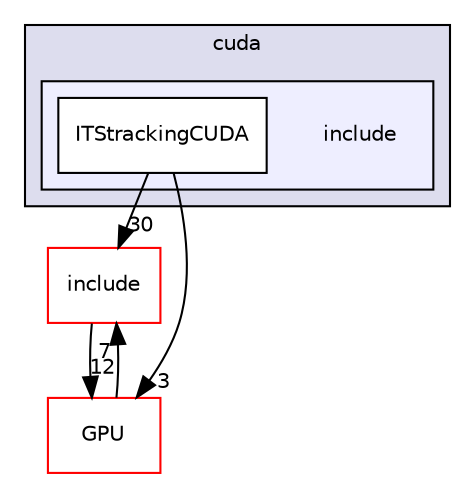 digraph "/home/travis/build/AliceO2Group/AliceO2/Detectors/ITSMFT/ITS/tracking/cuda/include" {
  bgcolor=transparent;
  compound=true
  node [ fontsize="10", fontname="Helvetica"];
  edge [ labelfontsize="10", labelfontname="Helvetica"];
  subgraph clusterdir_137c8287a1d8b04d8ba0df0480706c08 {
    graph [ bgcolor="#ddddee", pencolor="black", label="cuda" fontname="Helvetica", fontsize="10", URL="dir_137c8287a1d8b04d8ba0df0480706c08.html"]
  subgraph clusterdir_bccd31a20802342bc472d5c92186a3f8 {
    graph [ bgcolor="#eeeeff", pencolor="black", label="" URL="dir_bccd31a20802342bc472d5c92186a3f8.html"];
    dir_bccd31a20802342bc472d5c92186a3f8 [shape=plaintext label="include"];
    dir_3bdffa002291626711552570056460cb [shape=box label="ITStrackingCUDA" color="black" fillcolor="white" style="filled" URL="dir_3bdffa002291626711552570056460cb.html"];
  }
  }
  dir_6ff49626c189e19df9a205eb87521670 [shape=box label="include" color="red" URL="dir_6ff49626c189e19df9a205eb87521670.html"];
  dir_f511f1e9c03c071966ae594f00bbc5e0 [shape=box label="GPU" color="red" URL="dir_f511f1e9c03c071966ae594f00bbc5e0.html"];
  dir_3bdffa002291626711552570056460cb->dir_6ff49626c189e19df9a205eb87521670 [headlabel="30", labeldistance=1.5 headhref="dir_000058_000126.html"];
  dir_3bdffa002291626711552570056460cb->dir_f511f1e9c03c071966ae594f00bbc5e0 [headlabel="3", labeldistance=1.5 headhref="dir_000058_000758.html"];
  dir_6ff49626c189e19df9a205eb87521670->dir_f511f1e9c03c071966ae594f00bbc5e0 [headlabel="12", labeldistance=1.5 headhref="dir_000126_000758.html"];
  dir_f511f1e9c03c071966ae594f00bbc5e0->dir_6ff49626c189e19df9a205eb87521670 [headlabel="7", labeldistance=1.5 headhref="dir_000758_000126.html"];
}
